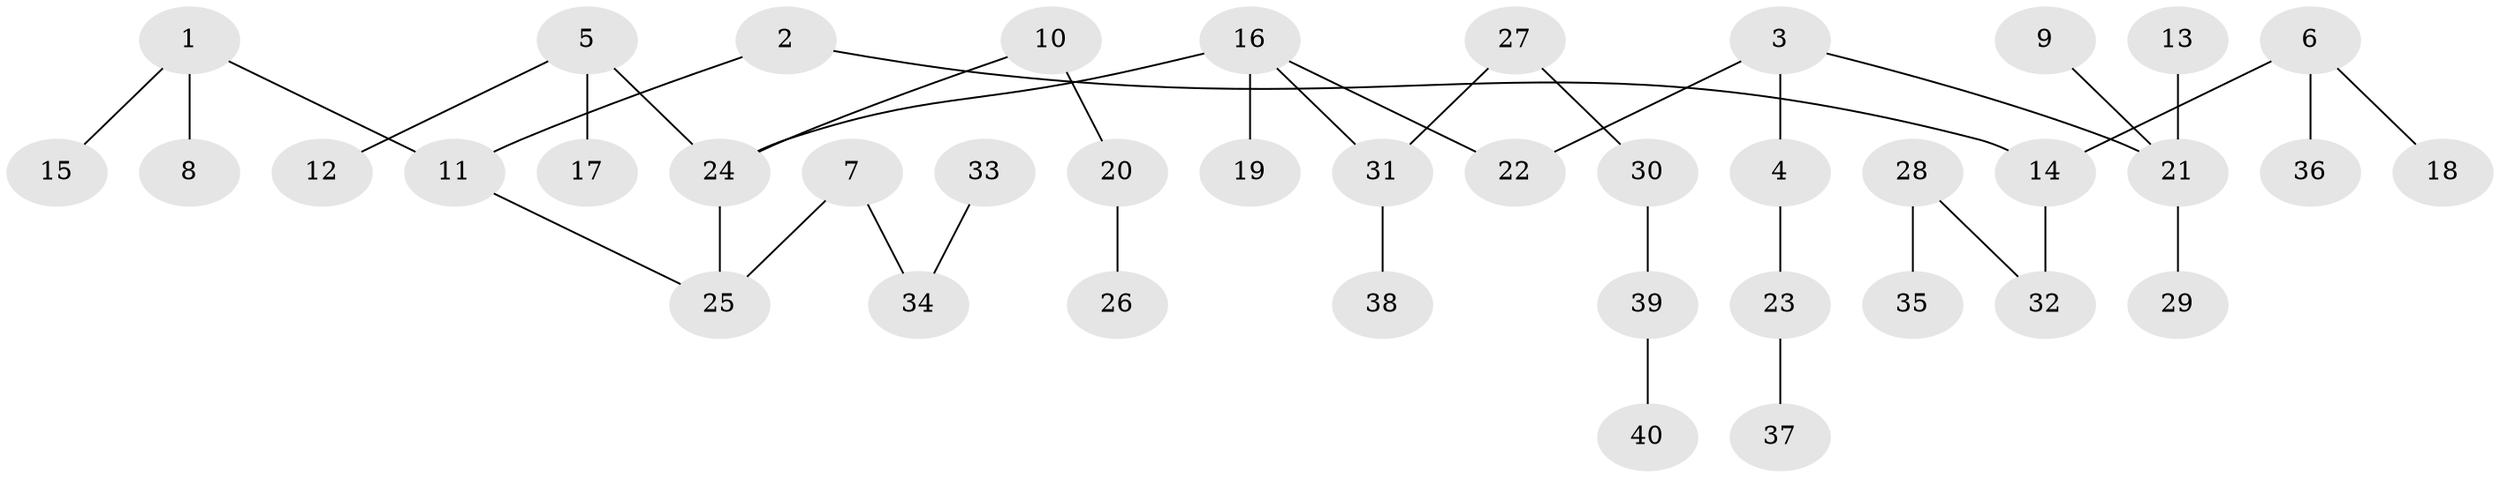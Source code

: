 // original degree distribution, {5: 0.05357142857142857, 4: 0.07142857142857142, 3: 0.17857142857142858, 2: 0.17857142857142858, 1: 0.5178571428571429}
// Generated by graph-tools (version 1.1) at 2025/37/03/04/25 23:37:16]
// undirected, 40 vertices, 39 edges
graph export_dot {
  node [color=gray90,style=filled];
  1;
  2;
  3;
  4;
  5;
  6;
  7;
  8;
  9;
  10;
  11;
  12;
  13;
  14;
  15;
  16;
  17;
  18;
  19;
  20;
  21;
  22;
  23;
  24;
  25;
  26;
  27;
  28;
  29;
  30;
  31;
  32;
  33;
  34;
  35;
  36;
  37;
  38;
  39;
  40;
  1 -- 8 [weight=1.0];
  1 -- 11 [weight=1.0];
  1 -- 15 [weight=1.0];
  2 -- 11 [weight=1.0];
  2 -- 14 [weight=1.0];
  3 -- 4 [weight=1.0];
  3 -- 21 [weight=1.0];
  3 -- 22 [weight=1.0];
  4 -- 23 [weight=1.0];
  5 -- 12 [weight=1.0];
  5 -- 17 [weight=1.0];
  5 -- 24 [weight=1.0];
  6 -- 14 [weight=1.0];
  6 -- 18 [weight=1.0];
  6 -- 36 [weight=1.0];
  7 -- 25 [weight=1.0];
  7 -- 34 [weight=1.0];
  9 -- 21 [weight=1.0];
  10 -- 20 [weight=1.0];
  10 -- 24 [weight=1.0];
  11 -- 25 [weight=1.0];
  13 -- 21 [weight=1.0];
  14 -- 32 [weight=1.0];
  16 -- 19 [weight=1.0];
  16 -- 22 [weight=1.0];
  16 -- 24 [weight=1.0];
  16 -- 31 [weight=1.0];
  20 -- 26 [weight=1.0];
  21 -- 29 [weight=1.0];
  23 -- 37 [weight=1.0];
  24 -- 25 [weight=1.0];
  27 -- 30 [weight=1.0];
  27 -- 31 [weight=1.0];
  28 -- 32 [weight=1.0];
  28 -- 35 [weight=1.0];
  30 -- 39 [weight=1.0];
  31 -- 38 [weight=1.0];
  33 -- 34 [weight=1.0];
  39 -- 40 [weight=1.0];
}
